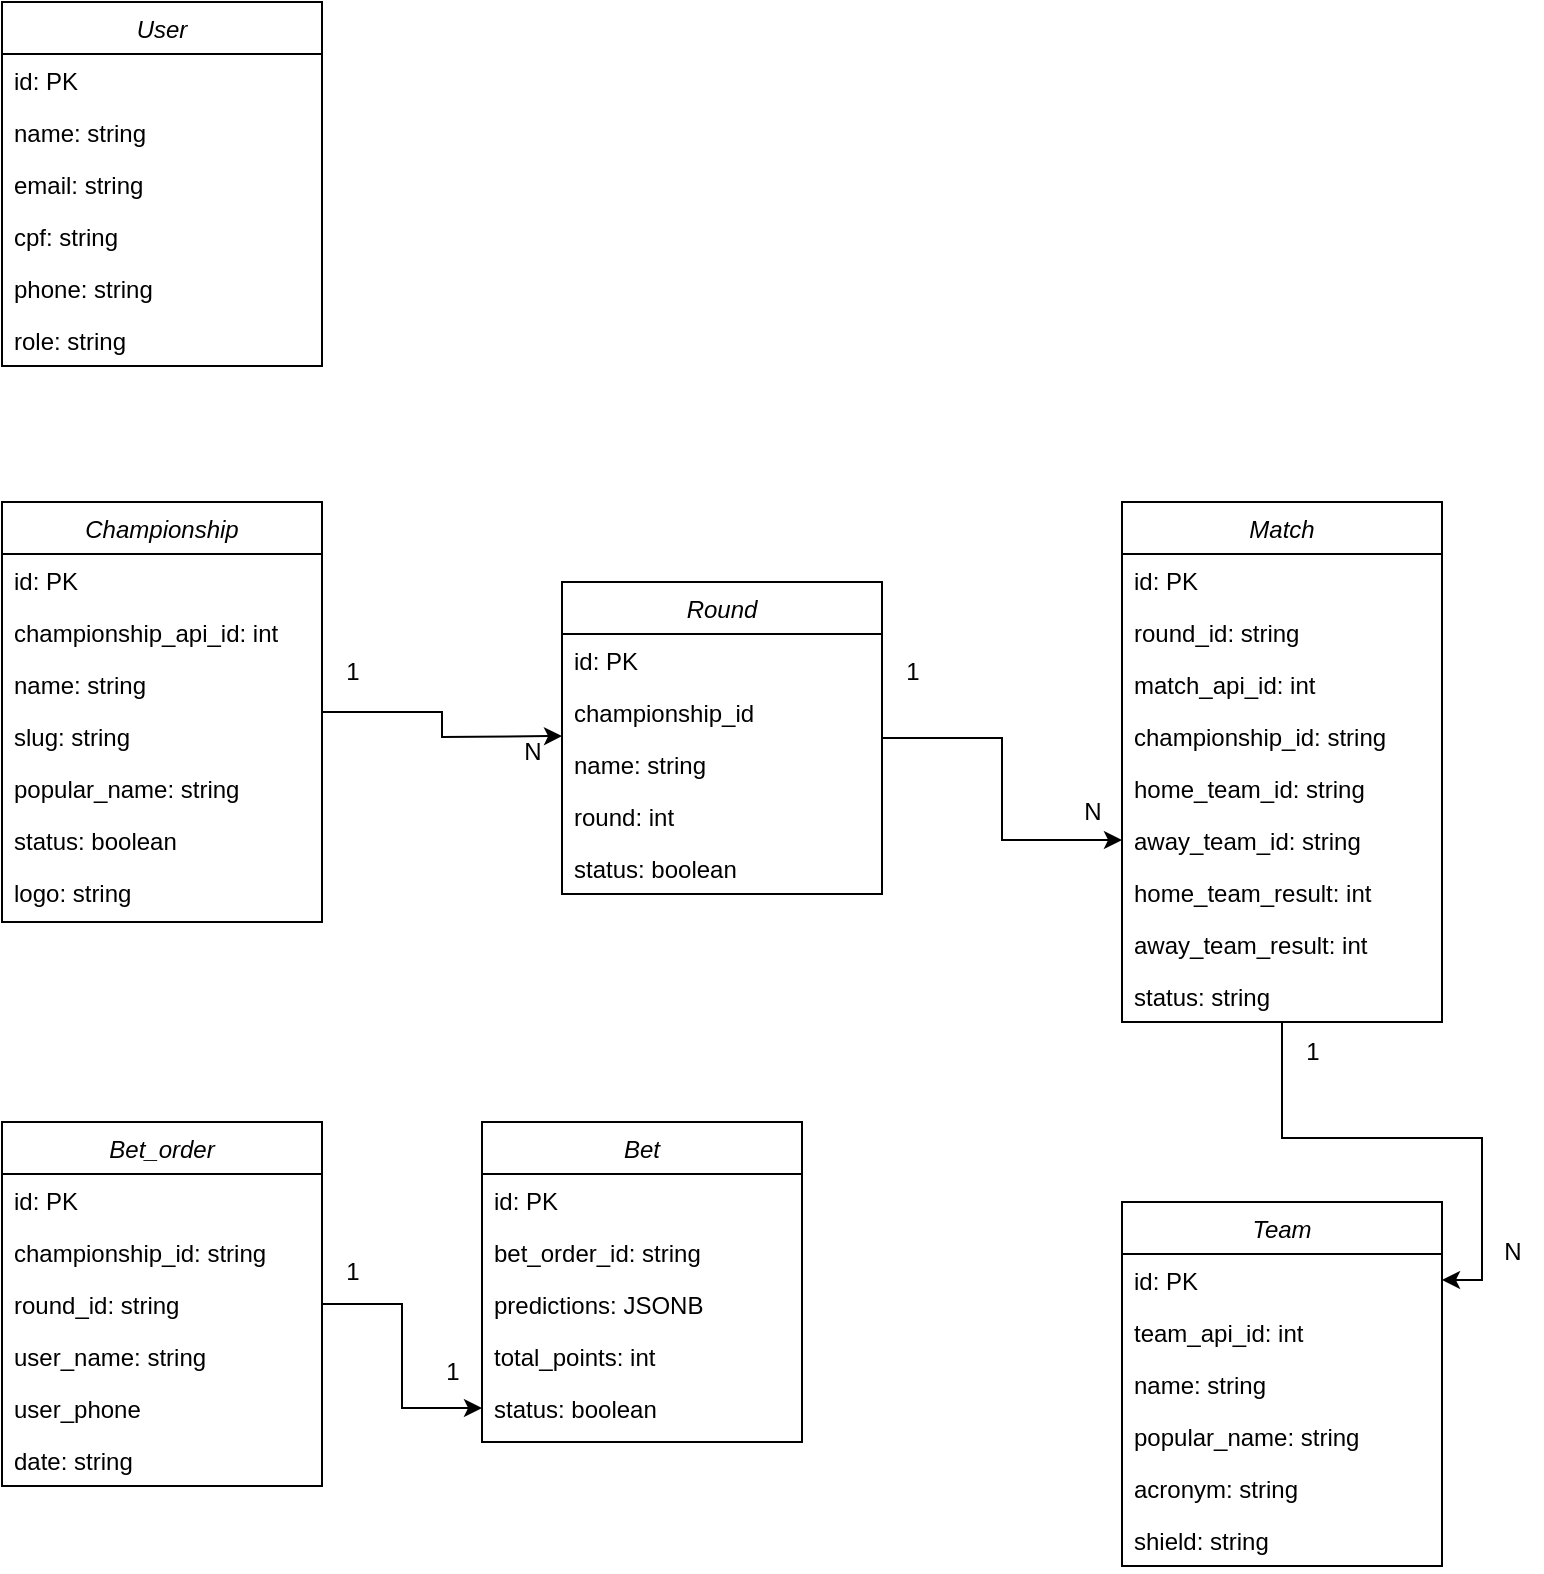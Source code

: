 <mxfile version="25.0.3">
  <diagram name="Page-1" id="zBPE-n2QvRbwN6qK0TGT">
    <mxGraphModel dx="989" dy="520" grid="1" gridSize="10" guides="1" tooltips="1" connect="1" arrows="1" fold="1" page="1" pageScale="1" pageWidth="850" pageHeight="1100" math="0" shadow="0">
      <root>
        <mxCell id="0" />
        <mxCell id="1" parent="0" />
        <mxCell id="huok7NlHnIX6RFoV4Ee4-100" value="" style="edgeStyle=orthogonalEdgeStyle;rounded=0;orthogonalLoop=1;jettySize=auto;html=1;" edge="1" parent="1" source="huok7NlHnIX6RFoV4Ee4-2" target="huok7NlHnIX6RFoV4Ee4-94">
          <mxGeometry relative="1" as="geometry" />
        </mxCell>
        <mxCell id="huok7NlHnIX6RFoV4Ee4-2" value="Bet_order" style="swimlane;fontStyle=2;align=center;verticalAlign=top;childLayout=stackLayout;horizontal=1;startSize=26;horizontalStack=0;resizeParent=1;resizeLast=0;collapsible=1;marginBottom=0;rounded=0;shadow=0;strokeWidth=1;" vertex="1" parent="1">
          <mxGeometry x="40" y="600" width="160" height="182" as="geometry">
            <mxRectangle x="220" y="120" width="160" height="26" as="alternateBounds" />
          </mxGeometry>
        </mxCell>
        <mxCell id="huok7NlHnIX6RFoV4Ee4-3" value="id: PK" style="text;align=left;verticalAlign=top;spacingLeft=4;spacingRight=4;overflow=hidden;rotatable=0;points=[[0,0.5],[1,0.5]];portConstraint=eastwest;" vertex="1" parent="huok7NlHnIX6RFoV4Ee4-2">
          <mxGeometry y="26" width="160" height="26" as="geometry" />
        </mxCell>
        <mxCell id="huok7NlHnIX6RFoV4Ee4-98" value="championship_id: string" style="text;align=left;verticalAlign=top;spacingLeft=4;spacingRight=4;overflow=hidden;rotatable=0;points=[[0,0.5],[1,0.5]];portConstraint=eastwest;rounded=0;shadow=0;html=0;" vertex="1" parent="huok7NlHnIX6RFoV4Ee4-2">
          <mxGeometry y="52" width="160" height="26" as="geometry" />
        </mxCell>
        <mxCell id="huok7NlHnIX6RFoV4Ee4-4" value="round_id: string" style="text;align=left;verticalAlign=top;spacingLeft=4;spacingRight=4;overflow=hidden;rotatable=0;points=[[0,0.5],[1,0.5]];portConstraint=eastwest;rounded=0;shadow=0;html=0;" vertex="1" parent="huok7NlHnIX6RFoV4Ee4-2">
          <mxGeometry y="78" width="160" height="26" as="geometry" />
        </mxCell>
        <mxCell id="huok7NlHnIX6RFoV4Ee4-5" value="user_name: string" style="text;align=left;verticalAlign=top;spacingLeft=4;spacingRight=4;overflow=hidden;rotatable=0;points=[[0,0.5],[1,0.5]];portConstraint=eastwest;rounded=0;shadow=0;html=0;" vertex="1" parent="huok7NlHnIX6RFoV4Ee4-2">
          <mxGeometry y="104" width="160" height="26" as="geometry" />
        </mxCell>
        <mxCell id="huok7NlHnIX6RFoV4Ee4-6" value="user_phone" style="text;align=left;verticalAlign=top;spacingLeft=4;spacingRight=4;overflow=hidden;rotatable=0;points=[[0,0.5],[1,0.5]];portConstraint=eastwest;rounded=0;shadow=0;html=0;" vertex="1" parent="huok7NlHnIX6RFoV4Ee4-2">
          <mxGeometry y="130" width="160" height="26" as="geometry" />
        </mxCell>
        <mxCell id="huok7NlHnIX6RFoV4Ee4-89" value="date: string" style="text;align=left;verticalAlign=top;spacingLeft=4;spacingRight=4;overflow=hidden;rotatable=0;points=[[0,0.5],[1,0.5]];portConstraint=eastwest;rounded=0;shadow=0;html=0;" vertex="1" parent="huok7NlHnIX6RFoV4Ee4-2">
          <mxGeometry y="156" width="160" height="26" as="geometry" />
        </mxCell>
        <mxCell id="huok7NlHnIX6RFoV4Ee4-9" value="User" style="swimlane;fontStyle=2;align=center;verticalAlign=top;childLayout=stackLayout;horizontal=1;startSize=26;horizontalStack=0;resizeParent=1;resizeLast=0;collapsible=1;marginBottom=0;rounded=0;shadow=0;strokeWidth=1;" vertex="1" parent="1">
          <mxGeometry x="40" y="40" width="160" height="182" as="geometry">
            <mxRectangle x="220" y="120" width="160" height="26" as="alternateBounds" />
          </mxGeometry>
        </mxCell>
        <mxCell id="huok7NlHnIX6RFoV4Ee4-10" value="id: PK" style="text;align=left;verticalAlign=top;spacingLeft=4;spacingRight=4;overflow=hidden;rotatable=0;points=[[0,0.5],[1,0.5]];portConstraint=eastwest;" vertex="1" parent="huok7NlHnIX6RFoV4Ee4-9">
          <mxGeometry y="26" width="160" height="26" as="geometry" />
        </mxCell>
        <mxCell id="huok7NlHnIX6RFoV4Ee4-11" value="name: string" style="text;align=left;verticalAlign=top;spacingLeft=4;spacingRight=4;overflow=hidden;rotatable=0;points=[[0,0.5],[1,0.5]];portConstraint=eastwest;rounded=0;shadow=0;html=0;" vertex="1" parent="huok7NlHnIX6RFoV4Ee4-9">
          <mxGeometry y="52" width="160" height="26" as="geometry" />
        </mxCell>
        <mxCell id="huok7NlHnIX6RFoV4Ee4-12" value="email: string" style="text;align=left;verticalAlign=top;spacingLeft=4;spacingRight=4;overflow=hidden;rotatable=0;points=[[0,0.5],[1,0.5]];portConstraint=eastwest;rounded=0;shadow=0;html=0;" vertex="1" parent="huok7NlHnIX6RFoV4Ee4-9">
          <mxGeometry y="78" width="160" height="26" as="geometry" />
        </mxCell>
        <mxCell id="huok7NlHnIX6RFoV4Ee4-13" value="cpf: string" style="text;align=left;verticalAlign=top;spacingLeft=4;spacingRight=4;overflow=hidden;rotatable=0;points=[[0,0.5],[1,0.5]];portConstraint=eastwest;rounded=0;shadow=0;html=0;" vertex="1" parent="huok7NlHnIX6RFoV4Ee4-9">
          <mxGeometry y="104" width="160" height="26" as="geometry" />
        </mxCell>
        <mxCell id="huok7NlHnIX6RFoV4Ee4-17" value="phone: string" style="text;align=left;verticalAlign=top;spacingLeft=4;spacingRight=4;overflow=hidden;rotatable=0;points=[[0,0.5],[1,0.5]];portConstraint=eastwest;rounded=0;shadow=0;html=0;" vertex="1" parent="huok7NlHnIX6RFoV4Ee4-9">
          <mxGeometry y="130" width="160" height="26" as="geometry" />
        </mxCell>
        <mxCell id="huok7NlHnIX6RFoV4Ee4-14" value="role: string" style="text;align=left;verticalAlign=top;spacingLeft=4;spacingRight=4;overflow=hidden;rotatable=0;points=[[0,0.5],[1,0.5]];portConstraint=eastwest;rounded=0;shadow=0;html=0;" vertex="1" parent="huok7NlHnIX6RFoV4Ee4-9">
          <mxGeometry y="156" width="160" height="26" as="geometry" />
        </mxCell>
        <mxCell id="huok7NlHnIX6RFoV4Ee4-48" value="" style="edgeStyle=orthogonalEdgeStyle;rounded=0;orthogonalLoop=1;jettySize=auto;html=1;" edge="1" parent="1" source="huok7NlHnIX6RFoV4Ee4-18">
          <mxGeometry relative="1" as="geometry">
            <mxPoint x="320" y="407.0" as="targetPoint" />
          </mxGeometry>
        </mxCell>
        <mxCell id="huok7NlHnIX6RFoV4Ee4-18" value="Championship" style="swimlane;fontStyle=2;align=center;verticalAlign=top;childLayout=stackLayout;horizontal=1;startSize=26;horizontalStack=0;resizeParent=1;resizeLast=0;collapsible=1;marginBottom=0;rounded=0;shadow=0;strokeWidth=1;" vertex="1" parent="1">
          <mxGeometry x="40" y="290" width="160" height="210" as="geometry">
            <mxRectangle x="220" y="120" width="160" height="26" as="alternateBounds" />
          </mxGeometry>
        </mxCell>
        <mxCell id="huok7NlHnIX6RFoV4Ee4-19" value="id: PK" style="text;align=left;verticalAlign=top;spacingLeft=4;spacingRight=4;overflow=hidden;rotatable=0;points=[[0,0.5],[1,0.5]];portConstraint=eastwest;" vertex="1" parent="huok7NlHnIX6RFoV4Ee4-18">
          <mxGeometry y="26" width="160" height="26" as="geometry" />
        </mxCell>
        <mxCell id="huok7NlHnIX6RFoV4Ee4-25" value="championship_api_id: int" style="text;align=left;verticalAlign=top;spacingLeft=4;spacingRight=4;overflow=hidden;rotatable=0;points=[[0,0.5],[1,0.5]];portConstraint=eastwest;" vertex="1" parent="huok7NlHnIX6RFoV4Ee4-18">
          <mxGeometry y="52" width="160" height="26" as="geometry" />
        </mxCell>
        <mxCell id="huok7NlHnIX6RFoV4Ee4-20" value="name: string" style="text;align=left;verticalAlign=top;spacingLeft=4;spacingRight=4;overflow=hidden;rotatable=0;points=[[0,0.5],[1,0.5]];portConstraint=eastwest;rounded=0;shadow=0;html=0;" vertex="1" parent="huok7NlHnIX6RFoV4Ee4-18">
          <mxGeometry y="78" width="160" height="26" as="geometry" />
        </mxCell>
        <mxCell id="huok7NlHnIX6RFoV4Ee4-26" value="slug: string" style="text;align=left;verticalAlign=top;spacingLeft=4;spacingRight=4;overflow=hidden;rotatable=0;points=[[0,0.5],[1,0.5]];portConstraint=eastwest;rounded=0;shadow=0;html=0;" vertex="1" parent="huok7NlHnIX6RFoV4Ee4-18">
          <mxGeometry y="104" width="160" height="26" as="geometry" />
        </mxCell>
        <mxCell id="huok7NlHnIX6RFoV4Ee4-27" value="popular_name: string" style="text;align=left;verticalAlign=top;spacingLeft=4;spacingRight=4;overflow=hidden;rotatable=0;points=[[0,0.5],[1,0.5]];portConstraint=eastwest;rounded=0;shadow=0;html=0;" vertex="1" parent="huok7NlHnIX6RFoV4Ee4-18">
          <mxGeometry y="130" width="160" height="26" as="geometry" />
        </mxCell>
        <mxCell id="huok7NlHnIX6RFoV4Ee4-28" value="status: boolean" style="text;align=left;verticalAlign=top;spacingLeft=4;spacingRight=4;overflow=hidden;rotatable=0;points=[[0,0.5],[1,0.5]];portConstraint=eastwest;rounded=0;shadow=0;html=0;" vertex="1" parent="huok7NlHnIX6RFoV4Ee4-18">
          <mxGeometry y="156" width="160" height="26" as="geometry" />
        </mxCell>
        <mxCell id="huok7NlHnIX6RFoV4Ee4-29" value="logo: string" style="text;align=left;verticalAlign=top;spacingLeft=4;spacingRight=4;overflow=hidden;rotatable=0;points=[[0,0.5],[1,0.5]];portConstraint=eastwest;rounded=0;shadow=0;html=0;" vertex="1" parent="huok7NlHnIX6RFoV4Ee4-18">
          <mxGeometry y="182" width="160" height="26" as="geometry" />
        </mxCell>
        <mxCell id="huok7NlHnIX6RFoV4Ee4-61" value="" style="edgeStyle=orthogonalEdgeStyle;rounded=0;orthogonalLoop=1;jettySize=auto;html=1;" edge="1" parent="1" source="huok7NlHnIX6RFoV4Ee4-30" target="huok7NlHnIX6RFoV4Ee4-55">
          <mxGeometry relative="1" as="geometry" />
        </mxCell>
        <mxCell id="huok7NlHnIX6RFoV4Ee4-30" value="Round" style="swimlane;fontStyle=2;align=center;verticalAlign=top;childLayout=stackLayout;horizontal=1;startSize=26;horizontalStack=0;resizeParent=1;resizeLast=0;collapsible=1;marginBottom=0;rounded=0;shadow=0;strokeWidth=1;" vertex="1" parent="1">
          <mxGeometry x="320" y="330" width="160" height="156" as="geometry">
            <mxRectangle x="220" y="120" width="160" height="26" as="alternateBounds" />
          </mxGeometry>
        </mxCell>
        <mxCell id="huok7NlHnIX6RFoV4Ee4-31" value="id: PK" style="text;align=left;verticalAlign=top;spacingLeft=4;spacingRight=4;overflow=hidden;rotatable=0;points=[[0,0.5],[1,0.5]];portConstraint=eastwest;" vertex="1" parent="huok7NlHnIX6RFoV4Ee4-30">
          <mxGeometry y="26" width="160" height="26" as="geometry" />
        </mxCell>
        <mxCell id="huok7NlHnIX6RFoV4Ee4-103" value="championship_id" style="text;align=left;verticalAlign=top;spacingLeft=4;spacingRight=4;overflow=hidden;rotatable=0;points=[[0,0.5],[1,0.5]];portConstraint=eastwest;" vertex="1" parent="huok7NlHnIX6RFoV4Ee4-30">
          <mxGeometry y="52" width="160" height="26" as="geometry" />
        </mxCell>
        <mxCell id="huok7NlHnIX6RFoV4Ee4-32" value="name: string" style="text;align=left;verticalAlign=top;spacingLeft=4;spacingRight=4;overflow=hidden;rotatable=0;points=[[0,0.5],[1,0.5]];portConstraint=eastwest;" vertex="1" parent="huok7NlHnIX6RFoV4Ee4-30">
          <mxGeometry y="78" width="160" height="26" as="geometry" />
        </mxCell>
        <mxCell id="huok7NlHnIX6RFoV4Ee4-33" value="round: int" style="text;align=left;verticalAlign=top;spacingLeft=4;spacingRight=4;overflow=hidden;rotatable=0;points=[[0,0.5],[1,0.5]];portConstraint=eastwest;rounded=0;shadow=0;html=0;" vertex="1" parent="huok7NlHnIX6RFoV4Ee4-30">
          <mxGeometry y="104" width="160" height="26" as="geometry" />
        </mxCell>
        <mxCell id="huok7NlHnIX6RFoV4Ee4-36" value="status: boolean" style="text;align=left;verticalAlign=top;spacingLeft=4;spacingRight=4;overflow=hidden;rotatable=0;points=[[0,0.5],[1,0.5]];portConstraint=eastwest;rounded=0;shadow=0;html=0;" vertex="1" parent="huok7NlHnIX6RFoV4Ee4-30">
          <mxGeometry y="130" width="160" height="26" as="geometry" />
        </mxCell>
        <mxCell id="huok7NlHnIX6RFoV4Ee4-41" value="1" style="text;html=1;align=center;verticalAlign=middle;resizable=0;points=[];autosize=1;strokeColor=none;fillColor=none;" vertex="1" parent="1">
          <mxGeometry x="200" y="360" width="30" height="30" as="geometry" />
        </mxCell>
        <mxCell id="huok7NlHnIX6RFoV4Ee4-42" value="N" style="text;html=1;align=center;verticalAlign=middle;resizable=0;points=[];autosize=1;strokeColor=none;fillColor=none;" vertex="1" parent="1">
          <mxGeometry x="290" y="400" width="30" height="30" as="geometry" />
        </mxCell>
        <mxCell id="huok7NlHnIX6RFoV4Ee4-87" value="" style="edgeStyle=orthogonalEdgeStyle;rounded=0;orthogonalLoop=1;jettySize=auto;html=1;" edge="1" parent="1" source="huok7NlHnIX6RFoV4Ee4-50" target="huok7NlHnIX6RFoV4Ee4-67">
          <mxGeometry relative="1" as="geometry" />
        </mxCell>
        <mxCell id="huok7NlHnIX6RFoV4Ee4-50" value="Match" style="swimlane;fontStyle=2;align=center;verticalAlign=top;childLayout=stackLayout;horizontal=1;startSize=26;horizontalStack=0;resizeParent=1;resizeLast=0;collapsible=1;marginBottom=0;rounded=0;shadow=0;strokeWidth=1;" vertex="1" parent="1">
          <mxGeometry x="600" y="290" width="160" height="260" as="geometry">
            <mxRectangle x="220" y="120" width="160" height="26" as="alternateBounds" />
          </mxGeometry>
        </mxCell>
        <mxCell id="huok7NlHnIX6RFoV4Ee4-51" value="id: PK" style="text;align=left;verticalAlign=top;spacingLeft=4;spacingRight=4;overflow=hidden;rotatable=0;points=[[0,0.5],[1,0.5]];portConstraint=eastwest;" vertex="1" parent="huok7NlHnIX6RFoV4Ee4-50">
          <mxGeometry y="26" width="160" height="26" as="geometry" />
        </mxCell>
        <mxCell id="huok7NlHnIX6RFoV4Ee4-63" value="round_id: string" style="text;align=left;verticalAlign=top;spacingLeft=4;spacingRight=4;overflow=hidden;rotatable=0;points=[[0,0.5],[1,0.5]];portConstraint=eastwest;" vertex="1" parent="huok7NlHnIX6RFoV4Ee4-50">
          <mxGeometry y="52" width="160" height="26" as="geometry" />
        </mxCell>
        <mxCell id="huok7NlHnIX6RFoV4Ee4-52" value="match_api_id: int" style="text;align=left;verticalAlign=top;spacingLeft=4;spacingRight=4;overflow=hidden;rotatable=0;points=[[0,0.5],[1,0.5]];portConstraint=eastwest;" vertex="1" parent="huok7NlHnIX6RFoV4Ee4-50">
          <mxGeometry y="78" width="160" height="26" as="geometry" />
        </mxCell>
        <mxCell id="huok7NlHnIX6RFoV4Ee4-53" value="championship_id: string" style="text;align=left;verticalAlign=top;spacingLeft=4;spacingRight=4;overflow=hidden;rotatable=0;points=[[0,0.5],[1,0.5]];portConstraint=eastwest;rounded=0;shadow=0;html=0;" vertex="1" parent="huok7NlHnIX6RFoV4Ee4-50">
          <mxGeometry y="104" width="160" height="26" as="geometry" />
        </mxCell>
        <mxCell id="huok7NlHnIX6RFoV4Ee4-54" value="home_team_id: string" style="text;align=left;verticalAlign=top;spacingLeft=4;spacingRight=4;overflow=hidden;rotatable=0;points=[[0,0.5],[1,0.5]];portConstraint=eastwest;rounded=0;shadow=0;html=0;" vertex="1" parent="huok7NlHnIX6RFoV4Ee4-50">
          <mxGeometry y="130" width="160" height="26" as="geometry" />
        </mxCell>
        <mxCell id="huok7NlHnIX6RFoV4Ee4-55" value="away_team_id: string" style="text;align=left;verticalAlign=top;spacingLeft=4;spacingRight=4;overflow=hidden;rotatable=0;points=[[0,0.5],[1,0.5]];portConstraint=eastwest;rounded=0;shadow=0;html=0;" vertex="1" parent="huok7NlHnIX6RFoV4Ee4-50">
          <mxGeometry y="156" width="160" height="26" as="geometry" />
        </mxCell>
        <mxCell id="huok7NlHnIX6RFoV4Ee4-57" value="home_team_result: int" style="text;align=left;verticalAlign=top;spacingLeft=4;spacingRight=4;overflow=hidden;rotatable=0;points=[[0,0.5],[1,0.5]];portConstraint=eastwest;rounded=0;shadow=0;html=0;" vertex="1" parent="huok7NlHnIX6RFoV4Ee4-50">
          <mxGeometry y="182" width="160" height="26" as="geometry" />
        </mxCell>
        <mxCell id="huok7NlHnIX6RFoV4Ee4-64" value="away_team_result: int" style="text;align=left;verticalAlign=top;spacingLeft=4;spacingRight=4;overflow=hidden;rotatable=0;points=[[0,0.5],[1,0.5]];portConstraint=eastwest;rounded=0;shadow=0;html=0;" vertex="1" parent="huok7NlHnIX6RFoV4Ee4-50">
          <mxGeometry y="208" width="160" height="26" as="geometry" />
        </mxCell>
        <mxCell id="huok7NlHnIX6RFoV4Ee4-56" value="status: string" style="text;align=left;verticalAlign=top;spacingLeft=4;spacingRight=4;overflow=hidden;rotatable=0;points=[[0,0.5],[1,0.5]];portConstraint=eastwest;rounded=0;shadow=0;html=0;" vertex="1" parent="huok7NlHnIX6RFoV4Ee4-50">
          <mxGeometry y="234" width="160" height="26" as="geometry" />
        </mxCell>
        <mxCell id="huok7NlHnIX6RFoV4Ee4-59" value="1" style="text;html=1;align=center;verticalAlign=middle;resizable=0;points=[];autosize=1;strokeColor=none;fillColor=none;" vertex="1" parent="1">
          <mxGeometry x="480" y="360" width="30" height="30" as="geometry" />
        </mxCell>
        <mxCell id="huok7NlHnIX6RFoV4Ee4-60" value="N" style="text;html=1;align=center;verticalAlign=middle;resizable=0;points=[];autosize=1;strokeColor=none;fillColor=none;" vertex="1" parent="1">
          <mxGeometry x="570" y="430" width="30" height="30" as="geometry" />
        </mxCell>
        <mxCell id="huok7NlHnIX6RFoV4Ee4-66" value="Team" style="swimlane;fontStyle=2;align=center;verticalAlign=top;childLayout=stackLayout;horizontal=1;startSize=26;horizontalStack=0;resizeParent=1;resizeLast=0;collapsible=1;marginBottom=0;rounded=0;shadow=0;strokeWidth=1;" vertex="1" parent="1">
          <mxGeometry x="600" y="640" width="160" height="182" as="geometry">
            <mxRectangle x="220" y="120" width="160" height="26" as="alternateBounds" />
          </mxGeometry>
        </mxCell>
        <mxCell id="huok7NlHnIX6RFoV4Ee4-67" value="id: PK" style="text;align=left;verticalAlign=top;spacingLeft=4;spacingRight=4;overflow=hidden;rotatable=0;points=[[0,0.5],[1,0.5]];portConstraint=eastwest;" vertex="1" parent="huok7NlHnIX6RFoV4Ee4-66">
          <mxGeometry y="26" width="160" height="26" as="geometry" />
        </mxCell>
        <mxCell id="huok7NlHnIX6RFoV4Ee4-68" value="team_api_id: int" style="text;align=left;verticalAlign=top;spacingLeft=4;spacingRight=4;overflow=hidden;rotatable=0;points=[[0,0.5],[1,0.5]];portConstraint=eastwest;" vertex="1" parent="huok7NlHnIX6RFoV4Ee4-66">
          <mxGeometry y="52" width="160" height="26" as="geometry" />
        </mxCell>
        <mxCell id="huok7NlHnIX6RFoV4Ee4-75" value="name: string" style="text;align=left;verticalAlign=top;spacingLeft=4;spacingRight=4;overflow=hidden;rotatable=0;points=[[0,0.5],[1,0.5]];portConstraint=eastwest;rounded=0;shadow=0;html=0;" vertex="1" parent="huok7NlHnIX6RFoV4Ee4-66">
          <mxGeometry y="78" width="160" height="26" as="geometry" />
        </mxCell>
        <mxCell id="huok7NlHnIX6RFoV4Ee4-79" value="popular_name: string" style="text;align=left;verticalAlign=top;spacingLeft=4;spacingRight=4;overflow=hidden;rotatable=0;points=[[0,0.5],[1,0.5]];portConstraint=eastwest;rounded=0;shadow=0;html=0;" vertex="1" parent="huok7NlHnIX6RFoV4Ee4-66">
          <mxGeometry y="104" width="160" height="26" as="geometry" />
        </mxCell>
        <mxCell id="huok7NlHnIX6RFoV4Ee4-77" value="acronym: string" style="text;align=left;verticalAlign=top;spacingLeft=4;spacingRight=4;overflow=hidden;rotatable=0;points=[[0,0.5],[1,0.5]];portConstraint=eastwest;rounded=0;shadow=0;html=0;" vertex="1" parent="huok7NlHnIX6RFoV4Ee4-66">
          <mxGeometry y="130" width="160" height="26" as="geometry" />
        </mxCell>
        <mxCell id="huok7NlHnIX6RFoV4Ee4-78" value="shield: string" style="text;align=left;verticalAlign=top;spacingLeft=4;spacingRight=4;overflow=hidden;rotatable=0;points=[[0,0.5],[1,0.5]];portConstraint=eastwest;rounded=0;shadow=0;html=0;" vertex="1" parent="huok7NlHnIX6RFoV4Ee4-66">
          <mxGeometry y="156" width="160" height="26" as="geometry" />
        </mxCell>
        <mxCell id="huok7NlHnIX6RFoV4Ee4-86" value="1" style="text;html=1;align=center;verticalAlign=middle;resizable=0;points=[];autosize=1;strokeColor=none;fillColor=none;" vertex="1" parent="1">
          <mxGeometry x="680" y="550" width="30" height="30" as="geometry" />
        </mxCell>
        <mxCell id="huok7NlHnIX6RFoV4Ee4-88" value="N" style="text;html=1;align=center;verticalAlign=middle;resizable=0;points=[];autosize=1;strokeColor=none;fillColor=none;" vertex="1" parent="1">
          <mxGeometry x="780" y="650" width="30" height="30" as="geometry" />
        </mxCell>
        <mxCell id="huok7NlHnIX6RFoV4Ee4-90" value="Bet" style="swimlane;fontStyle=2;align=center;verticalAlign=top;childLayout=stackLayout;horizontal=1;startSize=26;horizontalStack=0;resizeParent=1;resizeLast=0;collapsible=1;marginBottom=0;rounded=0;shadow=0;strokeWidth=1;" vertex="1" parent="1">
          <mxGeometry x="280" y="600" width="160" height="160" as="geometry">
            <mxRectangle x="220" y="120" width="160" height="26" as="alternateBounds" />
          </mxGeometry>
        </mxCell>
        <mxCell id="huok7NlHnIX6RFoV4Ee4-91" value="id: PK" style="text;align=left;verticalAlign=top;spacingLeft=4;spacingRight=4;overflow=hidden;rotatable=0;points=[[0,0.5],[1,0.5]];portConstraint=eastwest;" vertex="1" parent="huok7NlHnIX6RFoV4Ee4-90">
          <mxGeometry y="26" width="160" height="26" as="geometry" />
        </mxCell>
        <mxCell id="huok7NlHnIX6RFoV4Ee4-92" value="bet_order_id: string" style="text;align=left;verticalAlign=top;spacingLeft=4;spacingRight=4;overflow=hidden;rotatable=0;points=[[0,0.5],[1,0.5]];portConstraint=eastwest;rounded=0;shadow=0;html=0;" vertex="1" parent="huok7NlHnIX6RFoV4Ee4-90">
          <mxGeometry y="52" width="160" height="26" as="geometry" />
        </mxCell>
        <mxCell id="huok7NlHnIX6RFoV4Ee4-95" value="predictions: JSONB" style="text;align=left;verticalAlign=top;spacingLeft=4;spacingRight=4;overflow=hidden;rotatable=0;points=[[0,0.5],[1,0.5]];portConstraint=eastwest;rounded=0;shadow=0;html=0;" vertex="1" parent="huok7NlHnIX6RFoV4Ee4-90">
          <mxGeometry y="78" width="160" height="26" as="geometry" />
        </mxCell>
        <mxCell id="huok7NlHnIX6RFoV4Ee4-99" value="total_points: int" style="text;align=left;verticalAlign=top;spacingLeft=4;spacingRight=4;overflow=hidden;rotatable=0;points=[[0,0.5],[1,0.5]];portConstraint=eastwest;rounded=0;shadow=0;html=0;" vertex="1" parent="huok7NlHnIX6RFoV4Ee4-90">
          <mxGeometry y="104" width="160" height="26" as="geometry" />
        </mxCell>
        <mxCell id="huok7NlHnIX6RFoV4Ee4-94" value="status: boolean" style="text;align=left;verticalAlign=top;spacingLeft=4;spacingRight=4;overflow=hidden;rotatable=0;points=[[0,0.5],[1,0.5]];portConstraint=eastwest;rounded=0;shadow=0;html=0;" vertex="1" parent="huok7NlHnIX6RFoV4Ee4-90">
          <mxGeometry y="130" width="160" height="26" as="geometry" />
        </mxCell>
        <mxCell id="huok7NlHnIX6RFoV4Ee4-101" value="1" style="text;html=1;align=center;verticalAlign=middle;resizable=0;points=[];autosize=1;strokeColor=none;fillColor=none;" vertex="1" parent="1">
          <mxGeometry x="200" y="660" width="30" height="30" as="geometry" />
        </mxCell>
        <mxCell id="huok7NlHnIX6RFoV4Ee4-102" value="1" style="text;html=1;align=center;verticalAlign=middle;resizable=0;points=[];autosize=1;strokeColor=none;fillColor=none;" vertex="1" parent="1">
          <mxGeometry x="250" y="710" width="30" height="30" as="geometry" />
        </mxCell>
      </root>
    </mxGraphModel>
  </diagram>
</mxfile>
